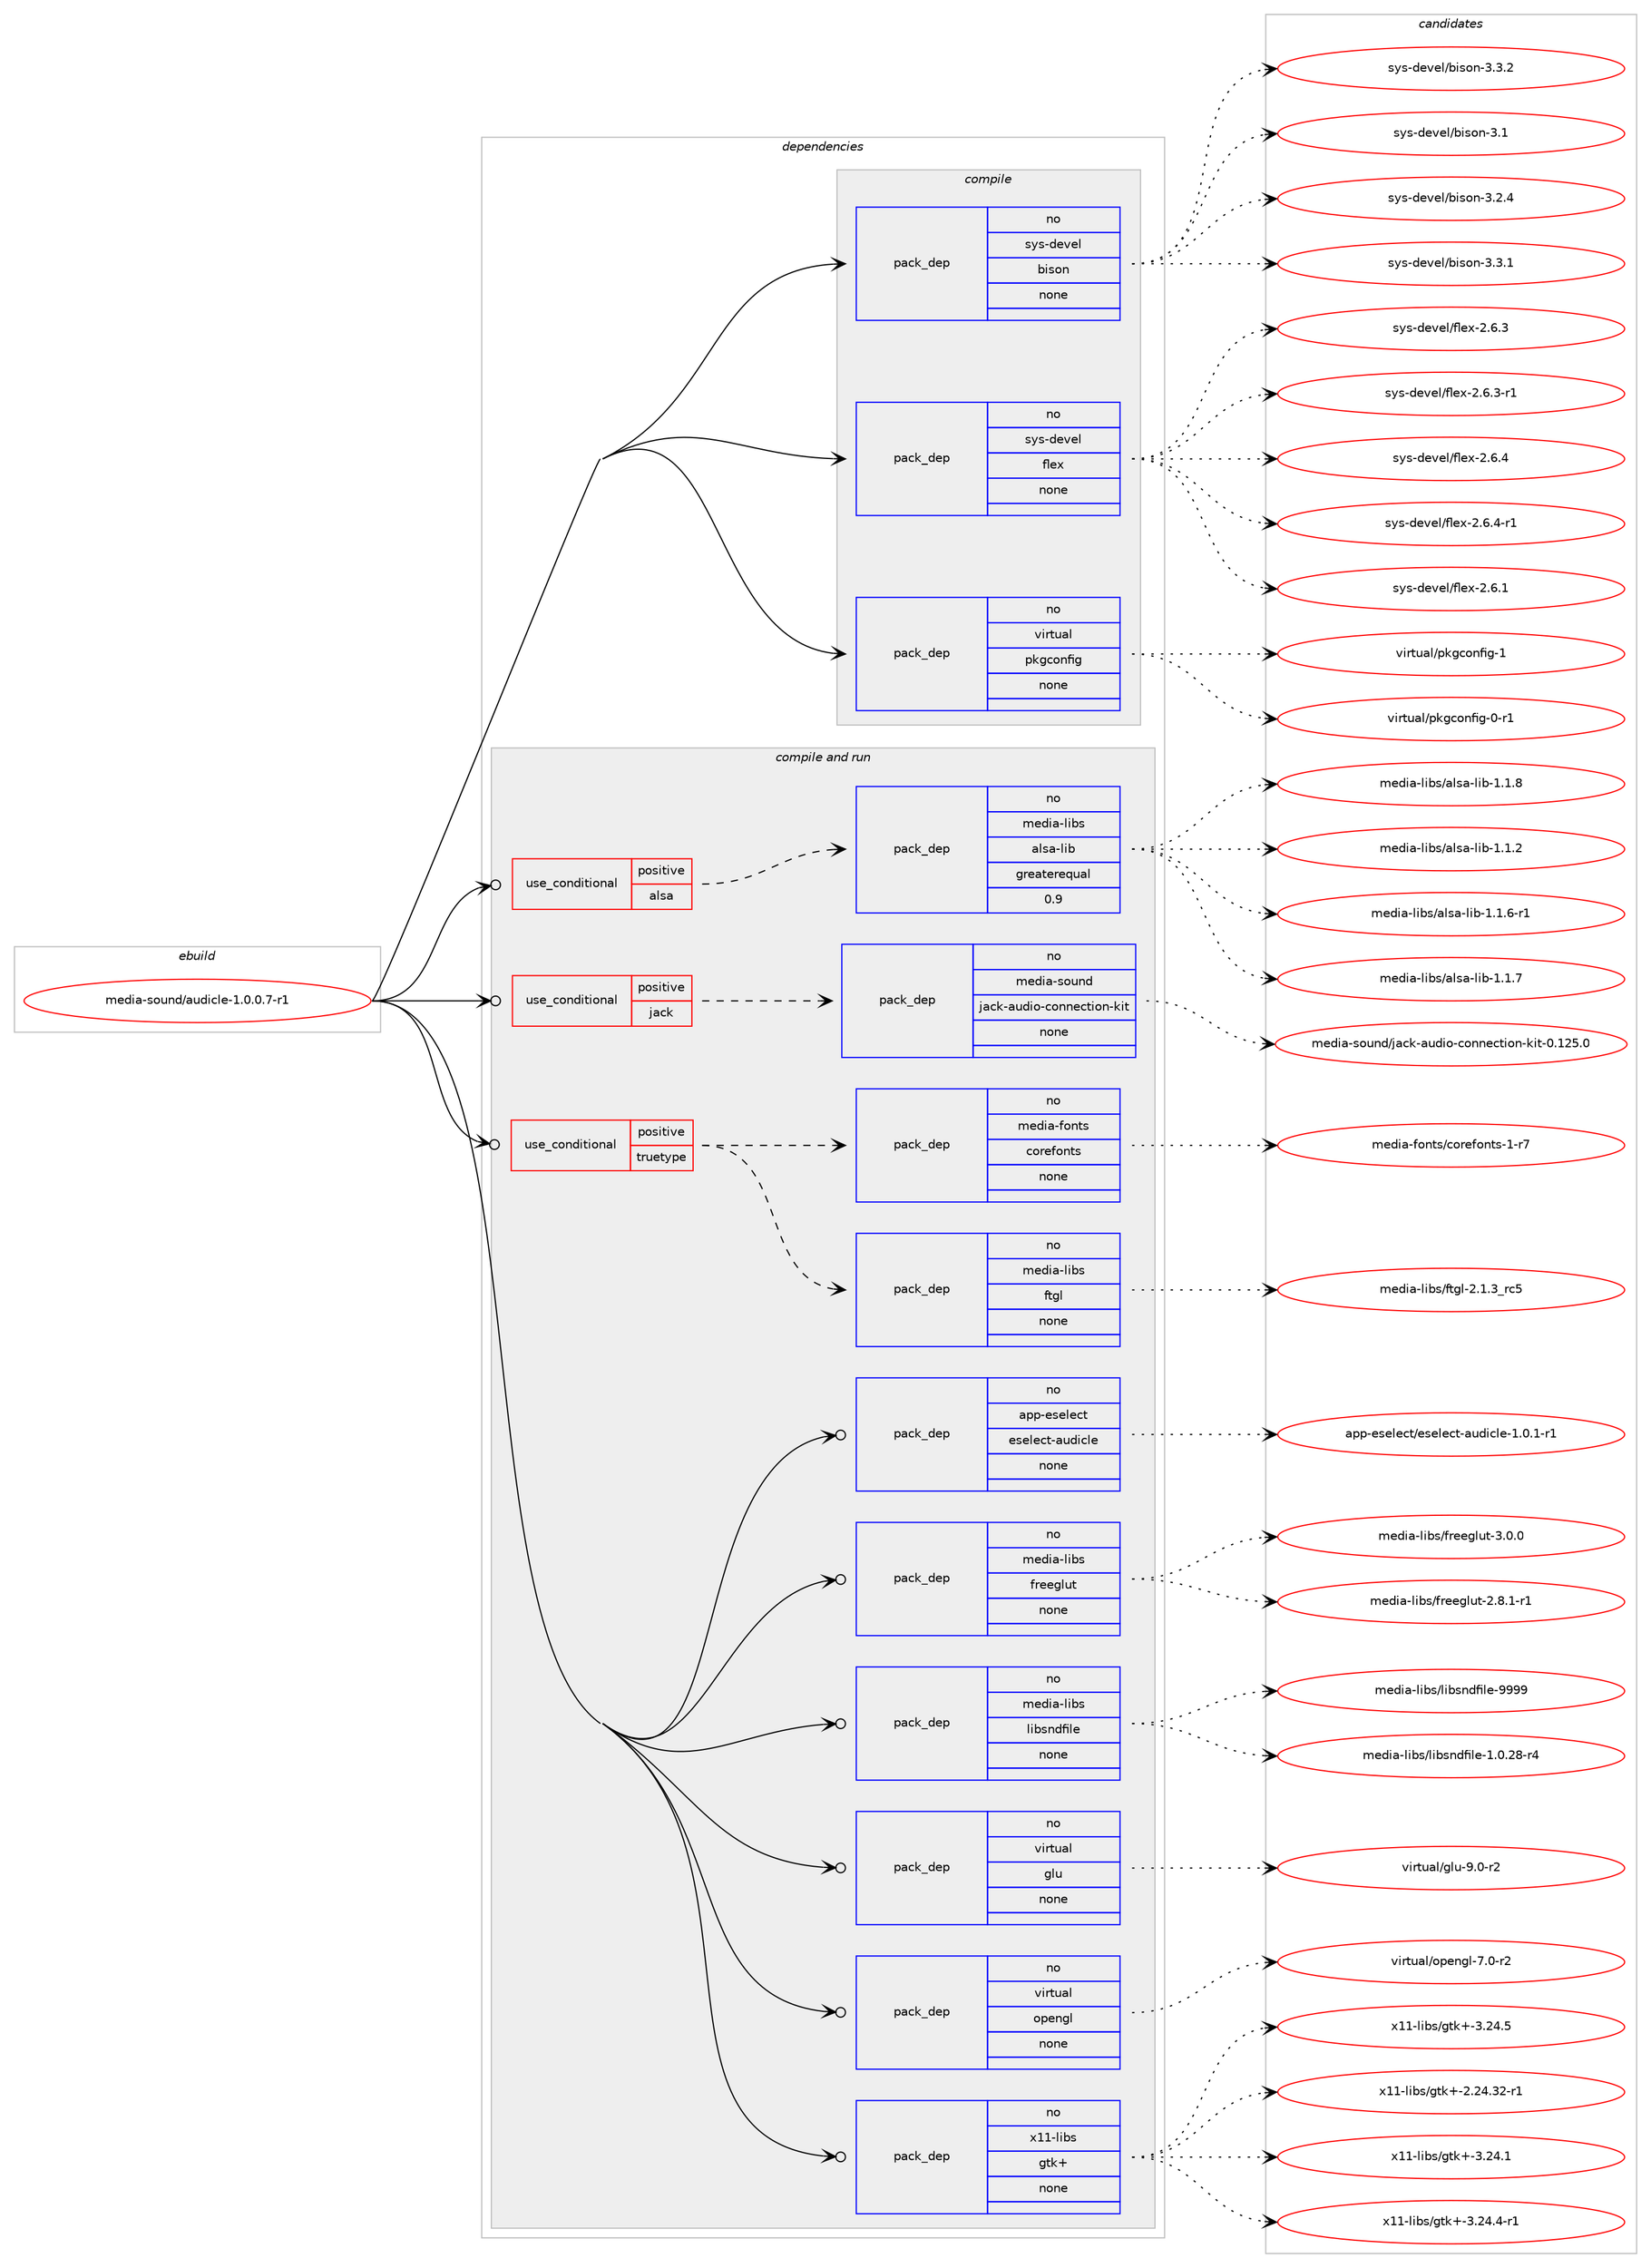 digraph prolog {

# *************
# Graph options
# *************

newrank=true;
concentrate=true;
compound=true;
graph [rankdir=LR,fontname=Helvetica,fontsize=10,ranksep=1.5];#, ranksep=2.5, nodesep=0.2];
edge  [arrowhead=vee];
node  [fontname=Helvetica,fontsize=10];

# **********
# The ebuild
# **********

subgraph cluster_leftcol {
color=gray;
rank=same;
label=<<i>ebuild</i>>;
id [label="media-sound/audicle-1.0.0.7-r1", color=red, width=4, href="../media-sound/audicle-1.0.0.7-r1.svg"];
}

# ****************
# The dependencies
# ****************

subgraph cluster_midcol {
color=gray;
label=<<i>dependencies</i>>;
subgraph cluster_compile {
fillcolor="#eeeeee";
style=filled;
label=<<i>compile</i>>;
subgraph pack1161637 {
dependency1624704 [label=<<TABLE BORDER="0" CELLBORDER="1" CELLSPACING="0" CELLPADDING="4" WIDTH="220"><TR><TD ROWSPAN="6" CELLPADDING="30">pack_dep</TD></TR><TR><TD WIDTH="110">no</TD></TR><TR><TD>sys-devel</TD></TR><TR><TD>bison</TD></TR><TR><TD>none</TD></TR><TR><TD></TD></TR></TABLE>>, shape=none, color=blue];
}
id:e -> dependency1624704:w [weight=20,style="solid",arrowhead="vee"];
subgraph pack1161638 {
dependency1624705 [label=<<TABLE BORDER="0" CELLBORDER="1" CELLSPACING="0" CELLPADDING="4" WIDTH="220"><TR><TD ROWSPAN="6" CELLPADDING="30">pack_dep</TD></TR><TR><TD WIDTH="110">no</TD></TR><TR><TD>sys-devel</TD></TR><TR><TD>flex</TD></TR><TR><TD>none</TD></TR><TR><TD></TD></TR></TABLE>>, shape=none, color=blue];
}
id:e -> dependency1624705:w [weight=20,style="solid",arrowhead="vee"];
subgraph pack1161639 {
dependency1624706 [label=<<TABLE BORDER="0" CELLBORDER="1" CELLSPACING="0" CELLPADDING="4" WIDTH="220"><TR><TD ROWSPAN="6" CELLPADDING="30">pack_dep</TD></TR><TR><TD WIDTH="110">no</TD></TR><TR><TD>virtual</TD></TR><TR><TD>pkgconfig</TD></TR><TR><TD>none</TD></TR><TR><TD></TD></TR></TABLE>>, shape=none, color=blue];
}
id:e -> dependency1624706:w [weight=20,style="solid",arrowhead="vee"];
}
subgraph cluster_compileandrun {
fillcolor="#eeeeee";
style=filled;
label=<<i>compile and run</i>>;
subgraph cond436861 {
dependency1624707 [label=<<TABLE BORDER="0" CELLBORDER="1" CELLSPACING="0" CELLPADDING="4"><TR><TD ROWSPAN="3" CELLPADDING="10">use_conditional</TD></TR><TR><TD>positive</TD></TR><TR><TD>alsa</TD></TR></TABLE>>, shape=none, color=red];
subgraph pack1161640 {
dependency1624708 [label=<<TABLE BORDER="0" CELLBORDER="1" CELLSPACING="0" CELLPADDING="4" WIDTH="220"><TR><TD ROWSPAN="6" CELLPADDING="30">pack_dep</TD></TR><TR><TD WIDTH="110">no</TD></TR><TR><TD>media-libs</TD></TR><TR><TD>alsa-lib</TD></TR><TR><TD>greaterequal</TD></TR><TR><TD>0.9</TD></TR></TABLE>>, shape=none, color=blue];
}
dependency1624707:e -> dependency1624708:w [weight=20,style="dashed",arrowhead="vee"];
}
id:e -> dependency1624707:w [weight=20,style="solid",arrowhead="odotvee"];
subgraph cond436862 {
dependency1624709 [label=<<TABLE BORDER="0" CELLBORDER="1" CELLSPACING="0" CELLPADDING="4"><TR><TD ROWSPAN="3" CELLPADDING="10">use_conditional</TD></TR><TR><TD>positive</TD></TR><TR><TD>jack</TD></TR></TABLE>>, shape=none, color=red];
subgraph pack1161641 {
dependency1624710 [label=<<TABLE BORDER="0" CELLBORDER="1" CELLSPACING="0" CELLPADDING="4" WIDTH="220"><TR><TD ROWSPAN="6" CELLPADDING="30">pack_dep</TD></TR><TR><TD WIDTH="110">no</TD></TR><TR><TD>media-sound</TD></TR><TR><TD>jack-audio-connection-kit</TD></TR><TR><TD>none</TD></TR><TR><TD></TD></TR></TABLE>>, shape=none, color=blue];
}
dependency1624709:e -> dependency1624710:w [weight=20,style="dashed",arrowhead="vee"];
}
id:e -> dependency1624709:w [weight=20,style="solid",arrowhead="odotvee"];
subgraph cond436863 {
dependency1624711 [label=<<TABLE BORDER="0" CELLBORDER="1" CELLSPACING="0" CELLPADDING="4"><TR><TD ROWSPAN="3" CELLPADDING="10">use_conditional</TD></TR><TR><TD>positive</TD></TR><TR><TD>truetype</TD></TR></TABLE>>, shape=none, color=red];
subgraph pack1161642 {
dependency1624712 [label=<<TABLE BORDER="0" CELLBORDER="1" CELLSPACING="0" CELLPADDING="4" WIDTH="220"><TR><TD ROWSPAN="6" CELLPADDING="30">pack_dep</TD></TR><TR><TD WIDTH="110">no</TD></TR><TR><TD>media-libs</TD></TR><TR><TD>ftgl</TD></TR><TR><TD>none</TD></TR><TR><TD></TD></TR></TABLE>>, shape=none, color=blue];
}
dependency1624711:e -> dependency1624712:w [weight=20,style="dashed",arrowhead="vee"];
subgraph pack1161643 {
dependency1624713 [label=<<TABLE BORDER="0" CELLBORDER="1" CELLSPACING="0" CELLPADDING="4" WIDTH="220"><TR><TD ROWSPAN="6" CELLPADDING="30">pack_dep</TD></TR><TR><TD WIDTH="110">no</TD></TR><TR><TD>media-fonts</TD></TR><TR><TD>corefonts</TD></TR><TR><TD>none</TD></TR><TR><TD></TD></TR></TABLE>>, shape=none, color=blue];
}
dependency1624711:e -> dependency1624713:w [weight=20,style="dashed",arrowhead="vee"];
}
id:e -> dependency1624711:w [weight=20,style="solid",arrowhead="odotvee"];
subgraph pack1161644 {
dependency1624714 [label=<<TABLE BORDER="0" CELLBORDER="1" CELLSPACING="0" CELLPADDING="4" WIDTH="220"><TR><TD ROWSPAN="6" CELLPADDING="30">pack_dep</TD></TR><TR><TD WIDTH="110">no</TD></TR><TR><TD>app-eselect</TD></TR><TR><TD>eselect-audicle</TD></TR><TR><TD>none</TD></TR><TR><TD></TD></TR></TABLE>>, shape=none, color=blue];
}
id:e -> dependency1624714:w [weight=20,style="solid",arrowhead="odotvee"];
subgraph pack1161645 {
dependency1624715 [label=<<TABLE BORDER="0" CELLBORDER="1" CELLSPACING="0" CELLPADDING="4" WIDTH="220"><TR><TD ROWSPAN="6" CELLPADDING="30">pack_dep</TD></TR><TR><TD WIDTH="110">no</TD></TR><TR><TD>media-libs</TD></TR><TR><TD>freeglut</TD></TR><TR><TD>none</TD></TR><TR><TD></TD></TR></TABLE>>, shape=none, color=blue];
}
id:e -> dependency1624715:w [weight=20,style="solid",arrowhead="odotvee"];
subgraph pack1161646 {
dependency1624716 [label=<<TABLE BORDER="0" CELLBORDER="1" CELLSPACING="0" CELLPADDING="4" WIDTH="220"><TR><TD ROWSPAN="6" CELLPADDING="30">pack_dep</TD></TR><TR><TD WIDTH="110">no</TD></TR><TR><TD>media-libs</TD></TR><TR><TD>libsndfile</TD></TR><TR><TD>none</TD></TR><TR><TD></TD></TR></TABLE>>, shape=none, color=blue];
}
id:e -> dependency1624716:w [weight=20,style="solid",arrowhead="odotvee"];
subgraph pack1161647 {
dependency1624717 [label=<<TABLE BORDER="0" CELLBORDER="1" CELLSPACING="0" CELLPADDING="4" WIDTH="220"><TR><TD ROWSPAN="6" CELLPADDING="30">pack_dep</TD></TR><TR><TD WIDTH="110">no</TD></TR><TR><TD>virtual</TD></TR><TR><TD>glu</TD></TR><TR><TD>none</TD></TR><TR><TD></TD></TR></TABLE>>, shape=none, color=blue];
}
id:e -> dependency1624717:w [weight=20,style="solid",arrowhead="odotvee"];
subgraph pack1161648 {
dependency1624718 [label=<<TABLE BORDER="0" CELLBORDER="1" CELLSPACING="0" CELLPADDING="4" WIDTH="220"><TR><TD ROWSPAN="6" CELLPADDING="30">pack_dep</TD></TR><TR><TD WIDTH="110">no</TD></TR><TR><TD>virtual</TD></TR><TR><TD>opengl</TD></TR><TR><TD>none</TD></TR><TR><TD></TD></TR></TABLE>>, shape=none, color=blue];
}
id:e -> dependency1624718:w [weight=20,style="solid",arrowhead="odotvee"];
subgraph pack1161649 {
dependency1624719 [label=<<TABLE BORDER="0" CELLBORDER="1" CELLSPACING="0" CELLPADDING="4" WIDTH="220"><TR><TD ROWSPAN="6" CELLPADDING="30">pack_dep</TD></TR><TR><TD WIDTH="110">no</TD></TR><TR><TD>x11-libs</TD></TR><TR><TD>gtk+</TD></TR><TR><TD>none</TD></TR><TR><TD></TD></TR></TABLE>>, shape=none, color=blue];
}
id:e -> dependency1624719:w [weight=20,style="solid",arrowhead="odotvee"];
}
subgraph cluster_run {
fillcolor="#eeeeee";
style=filled;
label=<<i>run</i>>;
}
}

# **************
# The candidates
# **************

subgraph cluster_choices {
rank=same;
color=gray;
label=<<i>candidates</i>>;

subgraph choice1161637 {
color=black;
nodesep=1;
choice11512111545100101118101108479810511511111045514649 [label="sys-devel/bison-3.1", color=red, width=4,href="../sys-devel/bison-3.1.svg"];
choice115121115451001011181011084798105115111110455146504652 [label="sys-devel/bison-3.2.4", color=red, width=4,href="../sys-devel/bison-3.2.4.svg"];
choice115121115451001011181011084798105115111110455146514649 [label="sys-devel/bison-3.3.1", color=red, width=4,href="../sys-devel/bison-3.3.1.svg"];
choice115121115451001011181011084798105115111110455146514650 [label="sys-devel/bison-3.3.2", color=red, width=4,href="../sys-devel/bison-3.3.2.svg"];
dependency1624704:e -> choice11512111545100101118101108479810511511111045514649:w [style=dotted,weight="100"];
dependency1624704:e -> choice115121115451001011181011084798105115111110455146504652:w [style=dotted,weight="100"];
dependency1624704:e -> choice115121115451001011181011084798105115111110455146514649:w [style=dotted,weight="100"];
dependency1624704:e -> choice115121115451001011181011084798105115111110455146514650:w [style=dotted,weight="100"];
}
subgraph choice1161638 {
color=black;
nodesep=1;
choice1151211154510010111810110847102108101120455046544649 [label="sys-devel/flex-2.6.1", color=red, width=4,href="../sys-devel/flex-2.6.1.svg"];
choice1151211154510010111810110847102108101120455046544651 [label="sys-devel/flex-2.6.3", color=red, width=4,href="../sys-devel/flex-2.6.3.svg"];
choice11512111545100101118101108471021081011204550465446514511449 [label="sys-devel/flex-2.6.3-r1", color=red, width=4,href="../sys-devel/flex-2.6.3-r1.svg"];
choice1151211154510010111810110847102108101120455046544652 [label="sys-devel/flex-2.6.4", color=red, width=4,href="../sys-devel/flex-2.6.4.svg"];
choice11512111545100101118101108471021081011204550465446524511449 [label="sys-devel/flex-2.6.4-r1", color=red, width=4,href="../sys-devel/flex-2.6.4-r1.svg"];
dependency1624705:e -> choice1151211154510010111810110847102108101120455046544649:w [style=dotted,weight="100"];
dependency1624705:e -> choice1151211154510010111810110847102108101120455046544651:w [style=dotted,weight="100"];
dependency1624705:e -> choice11512111545100101118101108471021081011204550465446514511449:w [style=dotted,weight="100"];
dependency1624705:e -> choice1151211154510010111810110847102108101120455046544652:w [style=dotted,weight="100"];
dependency1624705:e -> choice11512111545100101118101108471021081011204550465446524511449:w [style=dotted,weight="100"];
}
subgraph choice1161639 {
color=black;
nodesep=1;
choice11810511411611797108471121071039911111010210510345484511449 [label="virtual/pkgconfig-0-r1", color=red, width=4,href="../virtual/pkgconfig-0-r1.svg"];
choice1181051141161179710847112107103991111101021051034549 [label="virtual/pkgconfig-1", color=red, width=4,href="../virtual/pkgconfig-1.svg"];
dependency1624706:e -> choice11810511411611797108471121071039911111010210510345484511449:w [style=dotted,weight="100"];
dependency1624706:e -> choice1181051141161179710847112107103991111101021051034549:w [style=dotted,weight="100"];
}
subgraph choice1161640 {
color=black;
nodesep=1;
choice1091011001059745108105981154797108115974510810598454946494650 [label="media-libs/alsa-lib-1.1.2", color=red, width=4,href="../media-libs/alsa-lib-1.1.2.svg"];
choice10910110010597451081059811547971081159745108105984549464946544511449 [label="media-libs/alsa-lib-1.1.6-r1", color=red, width=4,href="../media-libs/alsa-lib-1.1.6-r1.svg"];
choice1091011001059745108105981154797108115974510810598454946494655 [label="media-libs/alsa-lib-1.1.7", color=red, width=4,href="../media-libs/alsa-lib-1.1.7.svg"];
choice1091011001059745108105981154797108115974510810598454946494656 [label="media-libs/alsa-lib-1.1.8", color=red, width=4,href="../media-libs/alsa-lib-1.1.8.svg"];
dependency1624708:e -> choice1091011001059745108105981154797108115974510810598454946494650:w [style=dotted,weight="100"];
dependency1624708:e -> choice10910110010597451081059811547971081159745108105984549464946544511449:w [style=dotted,weight="100"];
dependency1624708:e -> choice1091011001059745108105981154797108115974510810598454946494655:w [style=dotted,weight="100"];
dependency1624708:e -> choice1091011001059745108105981154797108115974510810598454946494656:w [style=dotted,weight="100"];
}
subgraph choice1161641 {
color=black;
nodesep=1;
choice10910110010597451151111171101004710697991074597117100105111459911111011010199116105111110451071051164548464950534648 [label="media-sound/jack-audio-connection-kit-0.125.0", color=red, width=4,href="../media-sound/jack-audio-connection-kit-0.125.0.svg"];
dependency1624710:e -> choice10910110010597451151111171101004710697991074597117100105111459911111011010199116105111110451071051164548464950534648:w [style=dotted,weight="100"];
}
subgraph choice1161642 {
color=black;
nodesep=1;
choice10910110010597451081059811547102116103108455046494651951149953 [label="media-libs/ftgl-2.1.3_rc5", color=red, width=4,href="../media-libs/ftgl-2.1.3_rc5.svg"];
dependency1624712:e -> choice10910110010597451081059811547102116103108455046494651951149953:w [style=dotted,weight="100"];
}
subgraph choice1161643 {
color=black;
nodesep=1;
choice1091011001059745102111110116115479911111410110211111011611545494511455 [label="media-fonts/corefonts-1-r7", color=red, width=4,href="../media-fonts/corefonts-1-r7.svg"];
dependency1624713:e -> choice1091011001059745102111110116115479911111410110211111011611545494511455:w [style=dotted,weight="100"];
}
subgraph choice1161644 {
color=black;
nodesep=1;
choice97112112451011151011081019911647101115101108101991164597117100105991081014549464846494511449 [label="app-eselect/eselect-audicle-1.0.1-r1", color=red, width=4,href="../app-eselect/eselect-audicle-1.0.1-r1.svg"];
dependency1624714:e -> choice97112112451011151011081019911647101115101108101991164597117100105991081014549464846494511449:w [style=dotted,weight="100"];
}
subgraph choice1161645 {
color=black;
nodesep=1;
choice109101100105974510810598115471021141011011031081171164550465646494511449 [label="media-libs/freeglut-2.8.1-r1", color=red, width=4,href="../media-libs/freeglut-2.8.1-r1.svg"];
choice10910110010597451081059811547102114101101103108117116455146484648 [label="media-libs/freeglut-3.0.0", color=red, width=4,href="../media-libs/freeglut-3.0.0.svg"];
dependency1624715:e -> choice109101100105974510810598115471021141011011031081171164550465646494511449:w [style=dotted,weight="100"];
dependency1624715:e -> choice10910110010597451081059811547102114101101103108117116455146484648:w [style=dotted,weight="100"];
}
subgraph choice1161646 {
color=black;
nodesep=1;
choice1091011001059745108105981154710810598115110100102105108101454946484650564511452 [label="media-libs/libsndfile-1.0.28-r4", color=red, width=4,href="../media-libs/libsndfile-1.0.28-r4.svg"];
choice10910110010597451081059811547108105981151101001021051081014557575757 [label="media-libs/libsndfile-9999", color=red, width=4,href="../media-libs/libsndfile-9999.svg"];
dependency1624716:e -> choice1091011001059745108105981154710810598115110100102105108101454946484650564511452:w [style=dotted,weight="100"];
dependency1624716:e -> choice10910110010597451081059811547108105981151101001021051081014557575757:w [style=dotted,weight="100"];
}
subgraph choice1161647 {
color=black;
nodesep=1;
choice1181051141161179710847103108117455746484511450 [label="virtual/glu-9.0-r2", color=red, width=4,href="../virtual/glu-9.0-r2.svg"];
dependency1624717:e -> choice1181051141161179710847103108117455746484511450:w [style=dotted,weight="100"];
}
subgraph choice1161648 {
color=black;
nodesep=1;
choice1181051141161179710847111112101110103108455546484511450 [label="virtual/opengl-7.0-r2", color=red, width=4,href="../virtual/opengl-7.0-r2.svg"];
dependency1624718:e -> choice1181051141161179710847111112101110103108455546484511450:w [style=dotted,weight="100"];
}
subgraph choice1161649 {
color=black;
nodesep=1;
choice12049494510810598115471031161074345504650524651504511449 [label="x11-libs/gtk+-2.24.32-r1", color=red, width=4,href="../x11-libs/gtk+-2.24.32-r1.svg"];
choice12049494510810598115471031161074345514650524649 [label="x11-libs/gtk+-3.24.1", color=red, width=4,href="../x11-libs/gtk+-3.24.1.svg"];
choice120494945108105981154710311610743455146505246524511449 [label="x11-libs/gtk+-3.24.4-r1", color=red, width=4,href="../x11-libs/gtk+-3.24.4-r1.svg"];
choice12049494510810598115471031161074345514650524653 [label="x11-libs/gtk+-3.24.5", color=red, width=4,href="../x11-libs/gtk+-3.24.5.svg"];
dependency1624719:e -> choice12049494510810598115471031161074345504650524651504511449:w [style=dotted,weight="100"];
dependency1624719:e -> choice12049494510810598115471031161074345514650524649:w [style=dotted,weight="100"];
dependency1624719:e -> choice120494945108105981154710311610743455146505246524511449:w [style=dotted,weight="100"];
dependency1624719:e -> choice12049494510810598115471031161074345514650524653:w [style=dotted,weight="100"];
}
}

}
